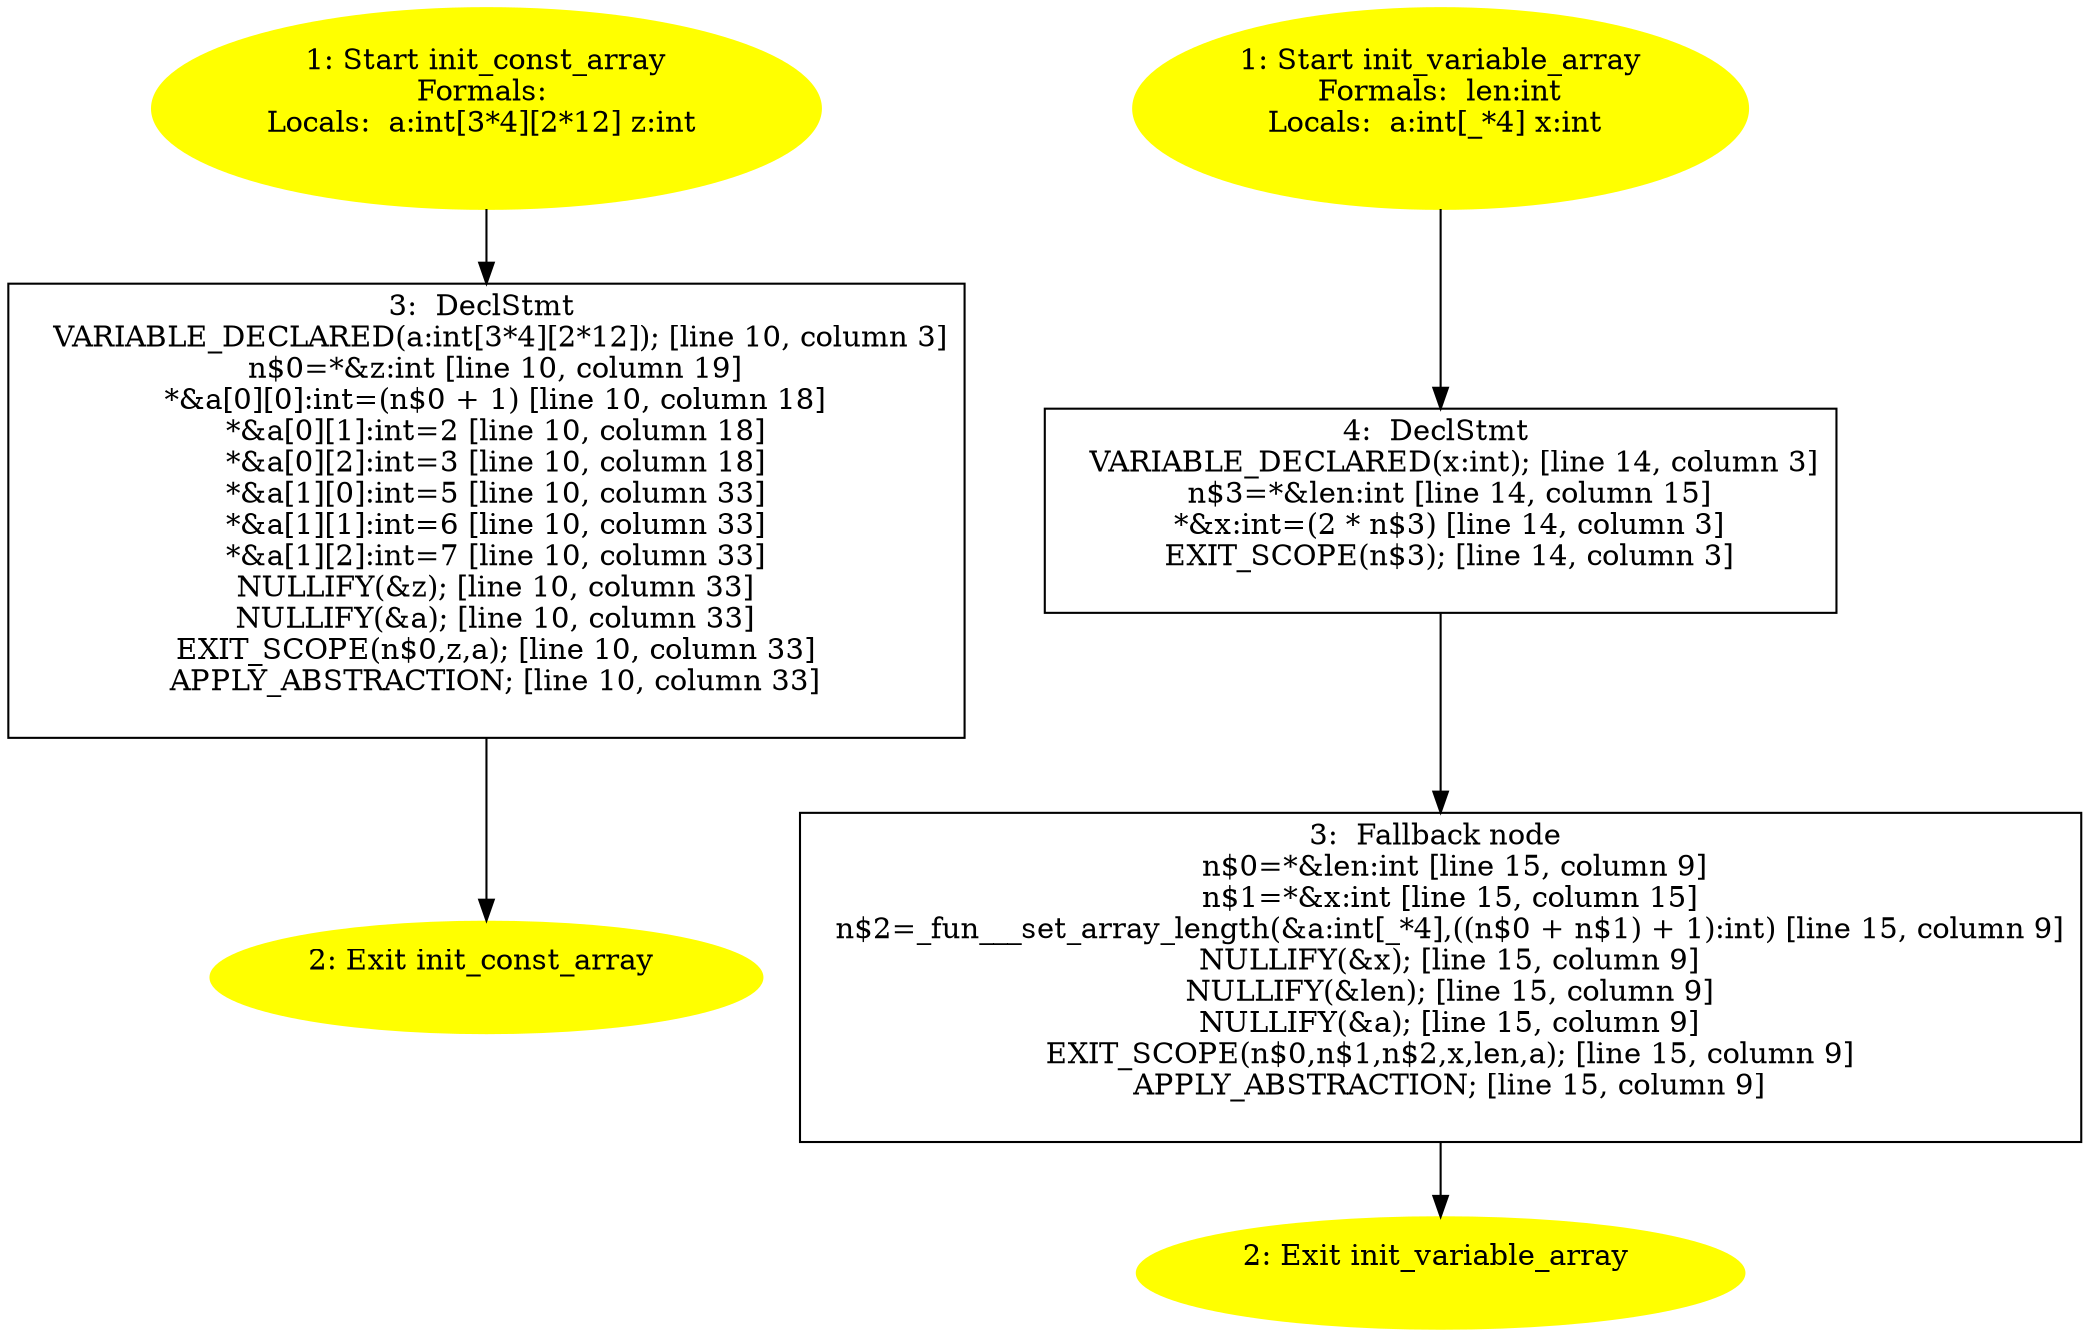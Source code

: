 /* @generated */
digraph cfg {
"init_const_array.b1cf412cdbd1beaf15a9f6a3789043b9_1" [label="1: Start init_const_array\nFormals: \nLocals:  a:int[3*4][2*12] z:int \n  " color=yellow style=filled]
	

	 "init_const_array.b1cf412cdbd1beaf15a9f6a3789043b9_1" -> "init_const_array.b1cf412cdbd1beaf15a9f6a3789043b9_3" ;
"init_const_array.b1cf412cdbd1beaf15a9f6a3789043b9_2" [label="2: Exit init_const_array \n  " color=yellow style=filled]
	

"init_const_array.b1cf412cdbd1beaf15a9f6a3789043b9_3" [label="3:  DeclStmt \n   VARIABLE_DECLARED(a:int[3*4][2*12]); [line 10, column 3]\n  n$0=*&z:int [line 10, column 19]\n  *&a[0][0]:int=(n$0 + 1) [line 10, column 18]\n  *&a[0][1]:int=2 [line 10, column 18]\n  *&a[0][2]:int=3 [line 10, column 18]\n  *&a[1][0]:int=5 [line 10, column 33]\n  *&a[1][1]:int=6 [line 10, column 33]\n  *&a[1][2]:int=7 [line 10, column 33]\n  NULLIFY(&z); [line 10, column 33]\n  NULLIFY(&a); [line 10, column 33]\n  EXIT_SCOPE(n$0,z,a); [line 10, column 33]\n  APPLY_ABSTRACTION; [line 10, column 33]\n " shape="box"]
	

	 "init_const_array.b1cf412cdbd1beaf15a9f6a3789043b9_3" -> "init_const_array.b1cf412cdbd1beaf15a9f6a3789043b9_2" ;
"init_variable_array.8cdc6857adcb1fd04fb6555d8ce3e4c1_1" [label="1: Start init_variable_array\nFormals:  len:int\nLocals:  a:int[_*4] x:int \n  " color=yellow style=filled]
	

	 "init_variable_array.8cdc6857adcb1fd04fb6555d8ce3e4c1_1" -> "init_variable_array.8cdc6857adcb1fd04fb6555d8ce3e4c1_4" ;
"init_variable_array.8cdc6857adcb1fd04fb6555d8ce3e4c1_2" [label="2: Exit init_variable_array \n  " color=yellow style=filled]
	

"init_variable_array.8cdc6857adcb1fd04fb6555d8ce3e4c1_3" [label="3:  Fallback node \n   n$0=*&len:int [line 15, column 9]\n  n$1=*&x:int [line 15, column 15]\n  n$2=_fun___set_array_length(&a:int[_*4],((n$0 + n$1) + 1):int) [line 15, column 9]\n  NULLIFY(&x); [line 15, column 9]\n  NULLIFY(&len); [line 15, column 9]\n  NULLIFY(&a); [line 15, column 9]\n  EXIT_SCOPE(n$0,n$1,n$2,x,len,a); [line 15, column 9]\n  APPLY_ABSTRACTION; [line 15, column 9]\n " shape="box"]
	

	 "init_variable_array.8cdc6857adcb1fd04fb6555d8ce3e4c1_3" -> "init_variable_array.8cdc6857adcb1fd04fb6555d8ce3e4c1_2" ;
"init_variable_array.8cdc6857adcb1fd04fb6555d8ce3e4c1_4" [label="4:  DeclStmt \n   VARIABLE_DECLARED(x:int); [line 14, column 3]\n  n$3=*&len:int [line 14, column 15]\n  *&x:int=(2 * n$3) [line 14, column 3]\n  EXIT_SCOPE(n$3); [line 14, column 3]\n " shape="box"]
	

	 "init_variable_array.8cdc6857adcb1fd04fb6555d8ce3e4c1_4" -> "init_variable_array.8cdc6857adcb1fd04fb6555d8ce3e4c1_3" ;
}
